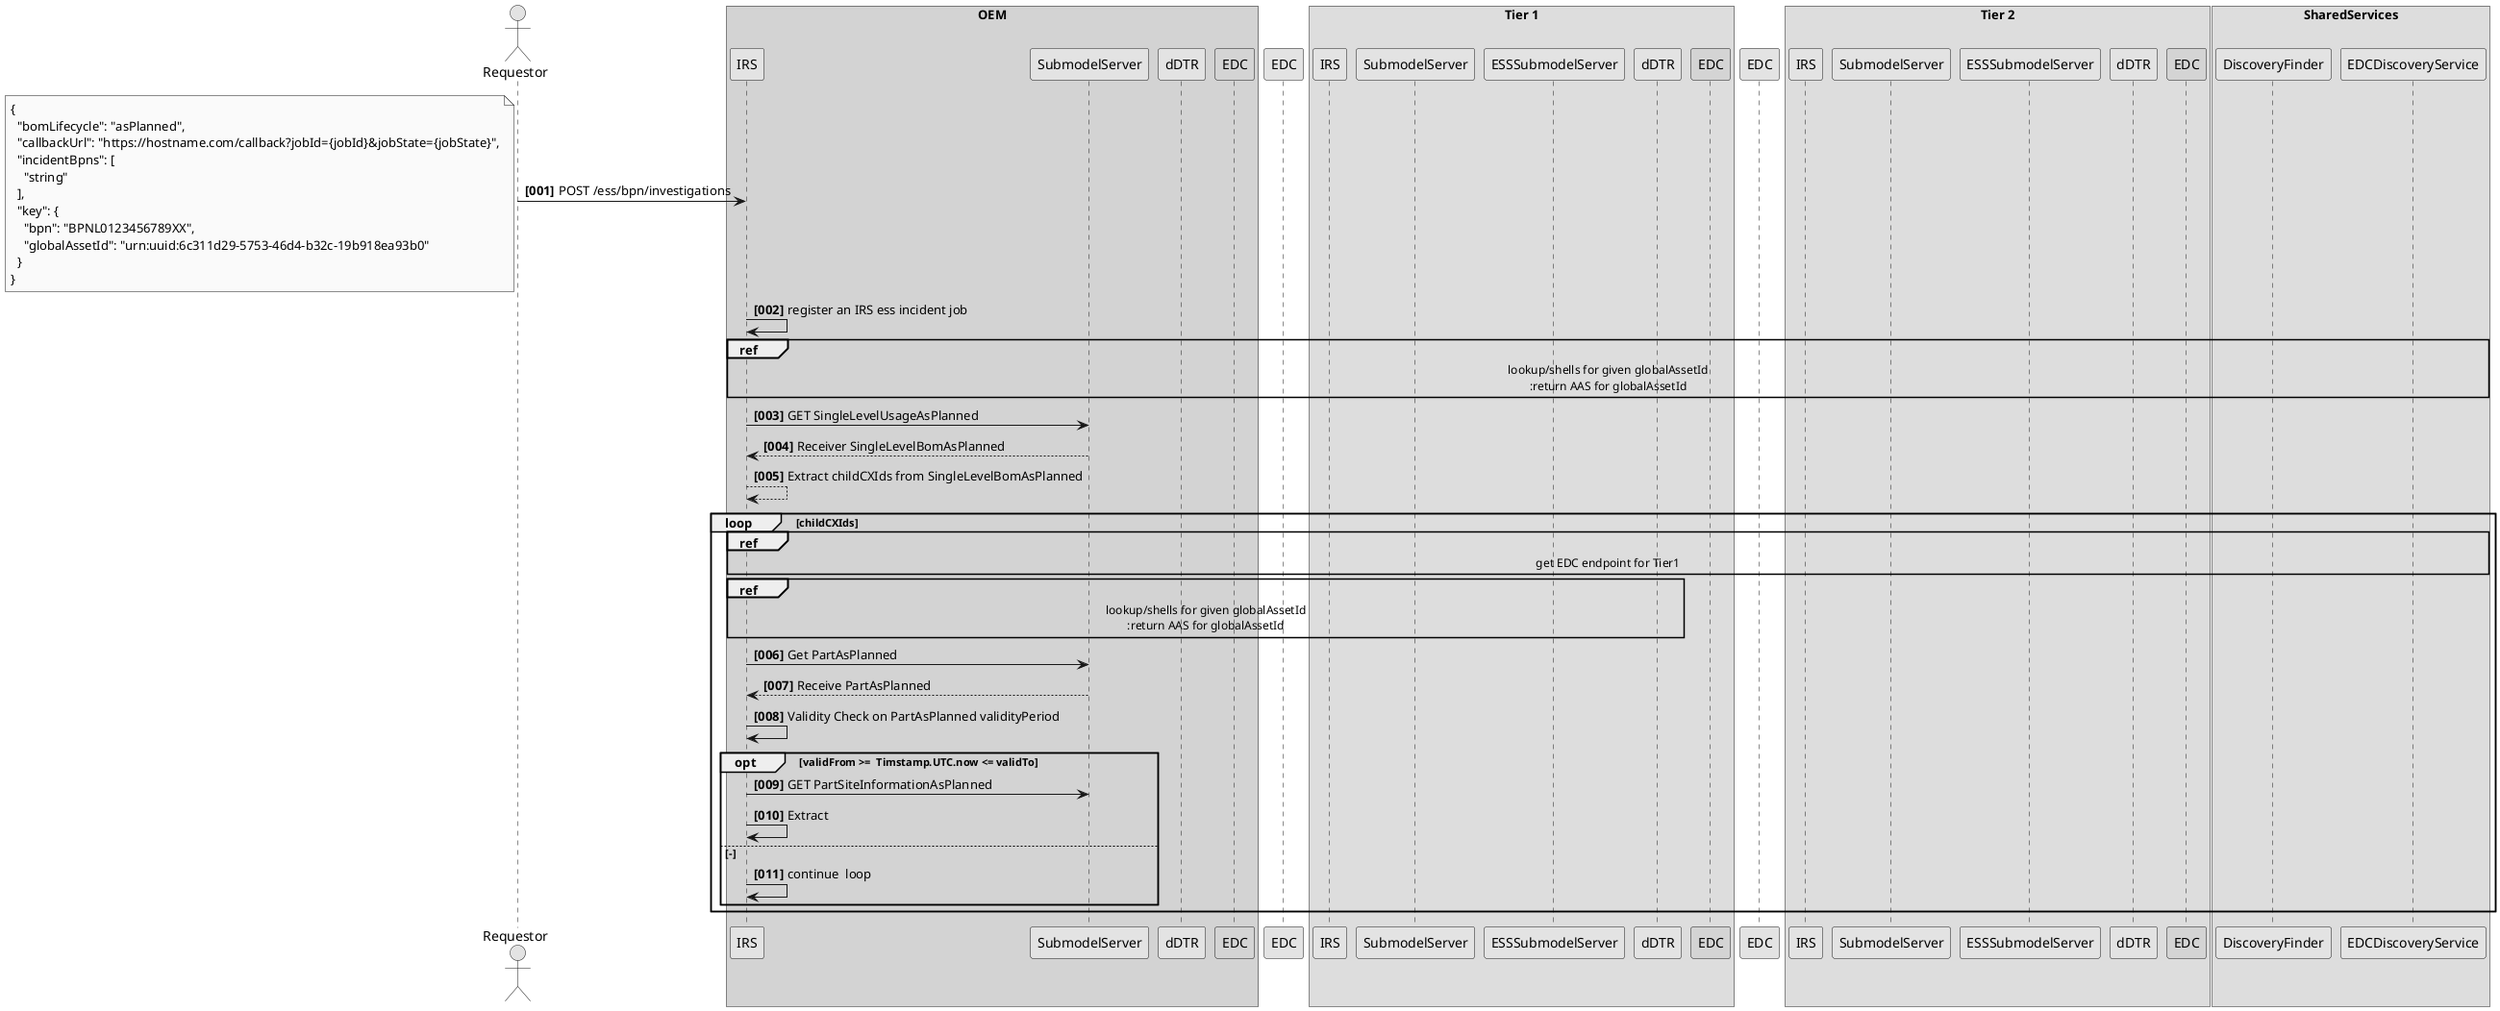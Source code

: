 @startuml
skinparam monochrome true
skinparam shadowing false
skinparam defaultFontName "Architects daughter"


autonumber "<b>[000]"

actor "Requestor" as Requestor

box "OEM" #LightGrey
    participant IRS as IRS
    participant SubmodelServer as SubmodelServer
    participant dDTR as dDTR
    participant EDC as EDC #99FF99
end box

participant EDC as EDCTier1

box "Tier 1"
     participant IRS as IRSTier1
     participant SubmodelServer as SubmodelServerTier1
     participant ESSSubmodelServer as ESSSubmodelServerTier1
     participant dDTR as dDTRTier1
     participant EDC as EDCConsumerTier1 #99FF99
end box

participant EDC as EDCTier2

box "Tier 2"
     participant IRS as IRSTier2
     participant SubmodelServer as SubmodelServerTier2
     participant ESSSubmodelServer as ESSSubmodelServerTier2
     participant dDTR as dDTRTier2
     participant EDC as EDCConsumerTier2 #99FF99
end box

box SharedServices
    participant DiscoveryFinder as DiscoveryFinder
    participant EDCDiscoveryService as EDCDiscoveryService
end box


Requestor -> IRS : POST /ess/bpn/investigations
note left
    {
      "bomLifecycle": "asPlanned",
      "callbackUrl": "https://hostname.com/callback?jobId={jobId}&jobState={jobState}",
      "incidentBpns": [
        "string"
      ],
      "key": {
        "bpn": "BPNL0123456789XX",
        "globalAssetId": "urn:uuid:6c311d29-5753-46d4-b32c-19b918ea93b0"
      }
    }
end note
IRS -> IRS : register an IRS ess incident job

ref over IRS, DiscoveryFinder, EDCDiscoveryService, EDC, dDTR
    lookup/shells for given globalAssetId
    :return AAS for globalAssetId
end
IRS -> SubmodelServer : GET SingleLevelUsageAsPlanned
IRS <-- SubmodelServer : Receiver SingleLevelBomAsPlanned
IRS --> IRS : Extract childCXIds from SingleLevelBomAsPlanned

loop  childCXIds

    ref over IRS, DiscoveryFinder, EDCDiscoveryService
        get EDC endpoint for Tier1
    end
    ref over IRS, EDCTier1, dDTRTier1
        lookup/shells for given globalAssetId
        :return AAS for globalAssetId
    end
    IRS -> SubmodelServer : Get PartAsPlanned
    IRS <-- SubmodelServer : Receive PartAsPlanned
    IRS -> IRS: Validity Check on PartAsPlanned validityPeriod

    opt validFrom >=  Timstamp.UTC.now <= validTo
        IRS -> SubmodelServer : GET PartSiteInformationAsPlanned
        IRS -> IRS : Extract 


    else -
        IRS -> IRS: continue  loop
    end




end loop





@enduml